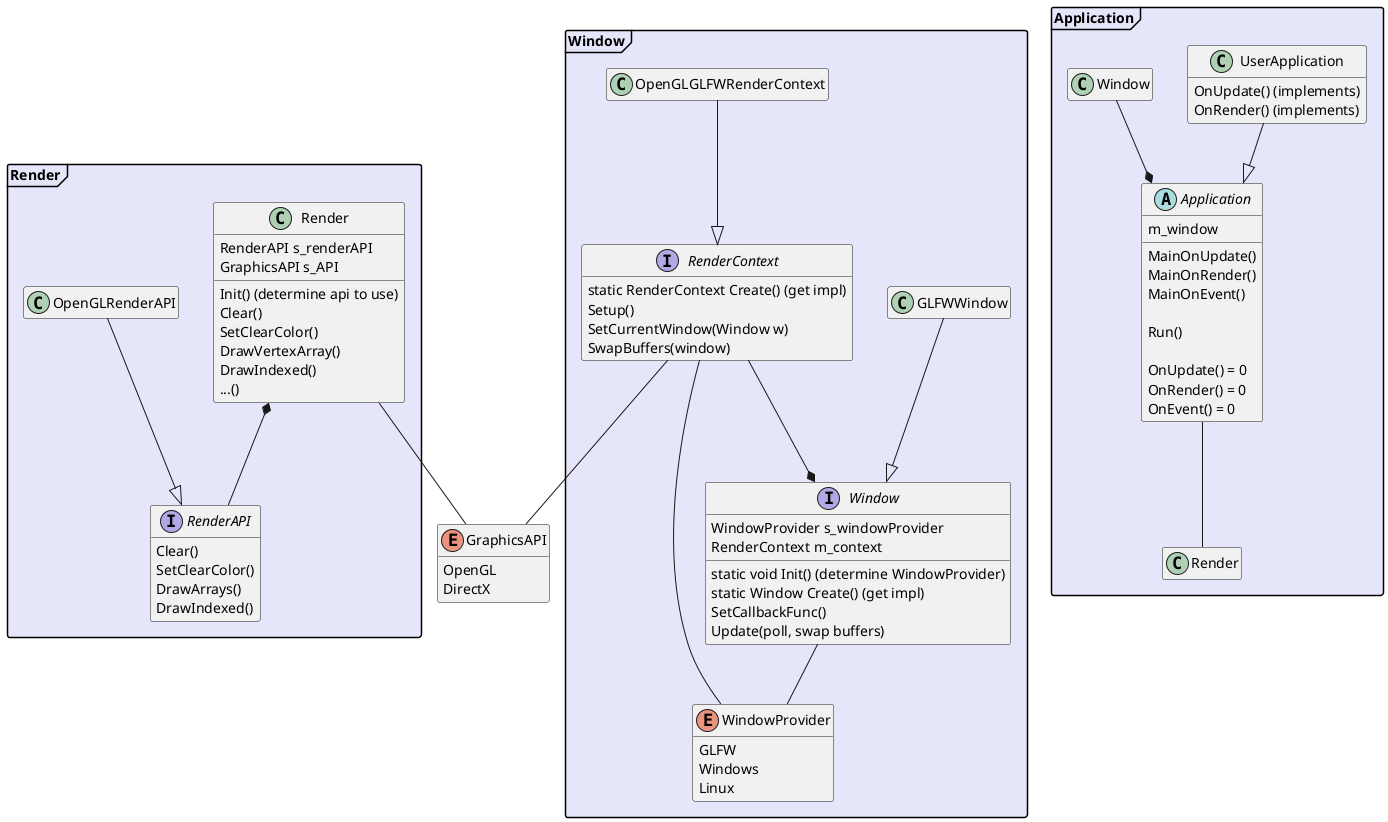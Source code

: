 @startuml RendererAndWindow

hide empty members
hide empty methods
skinparam packageStyle Frame
skinparam PackageBackgroundColor Lavender


enum GraphicsAPI {
        OpenGL    
        DirectX
    }


package Render {
    interface RenderAPI {
        Clear()
        SetClearColor()
        DrawArrays()
        DrawIndexed()
    }

    OpenGLRenderAPI --|> RenderAPI

    class Render {
        RenderAPI s_renderAPI
        GraphicsAPI s_API
        Init() (determine api to use)
        Clear()
        SetClearColor()
        DrawVertexArray()
        DrawIndexed()
        ...()
    }

    Render -- GraphicsAPI
    Render *-- RenderAPI
}


package Window {
    enum WindowProvider {
        GLFW
        Windows
        Linux
    }

    interface Window {
        WindowProvider s_windowProvider
        RenderContext m_context
        static void Init() (determine WindowProvider)
        static Window Create() (get impl)
        SetCallbackFunc()
        Update(poll, swap buffers)
    }

    GLFWWindow --|> Window

    interface RenderContext {
        static RenderContext Create() (get impl)
        Setup()
        SetCurrentWindow(Window w)
        SwapBuffers(window)
    }

    OpenGLGLFWRenderContext --|> RenderContext
    RenderContext --* Window
    Window -- WindowProvider
    RenderContext -- WindowProvider
    RenderContext -- GraphicsAPI
}


package Application {
    abstract class Application {
        m_window


        MainOnUpdate()
        MainOnRender()
        MainOnEvent()

        Run()

        OnUpdate() = 0
        OnRender() = 0
        OnEvent() = 0
    }

    class UserApplication {
        OnUpdate() (implements)
        OnRender() (implements)
    }

    UserApplication --|> Application
    Window --* Application
    Application -- Render
}




@enduml

